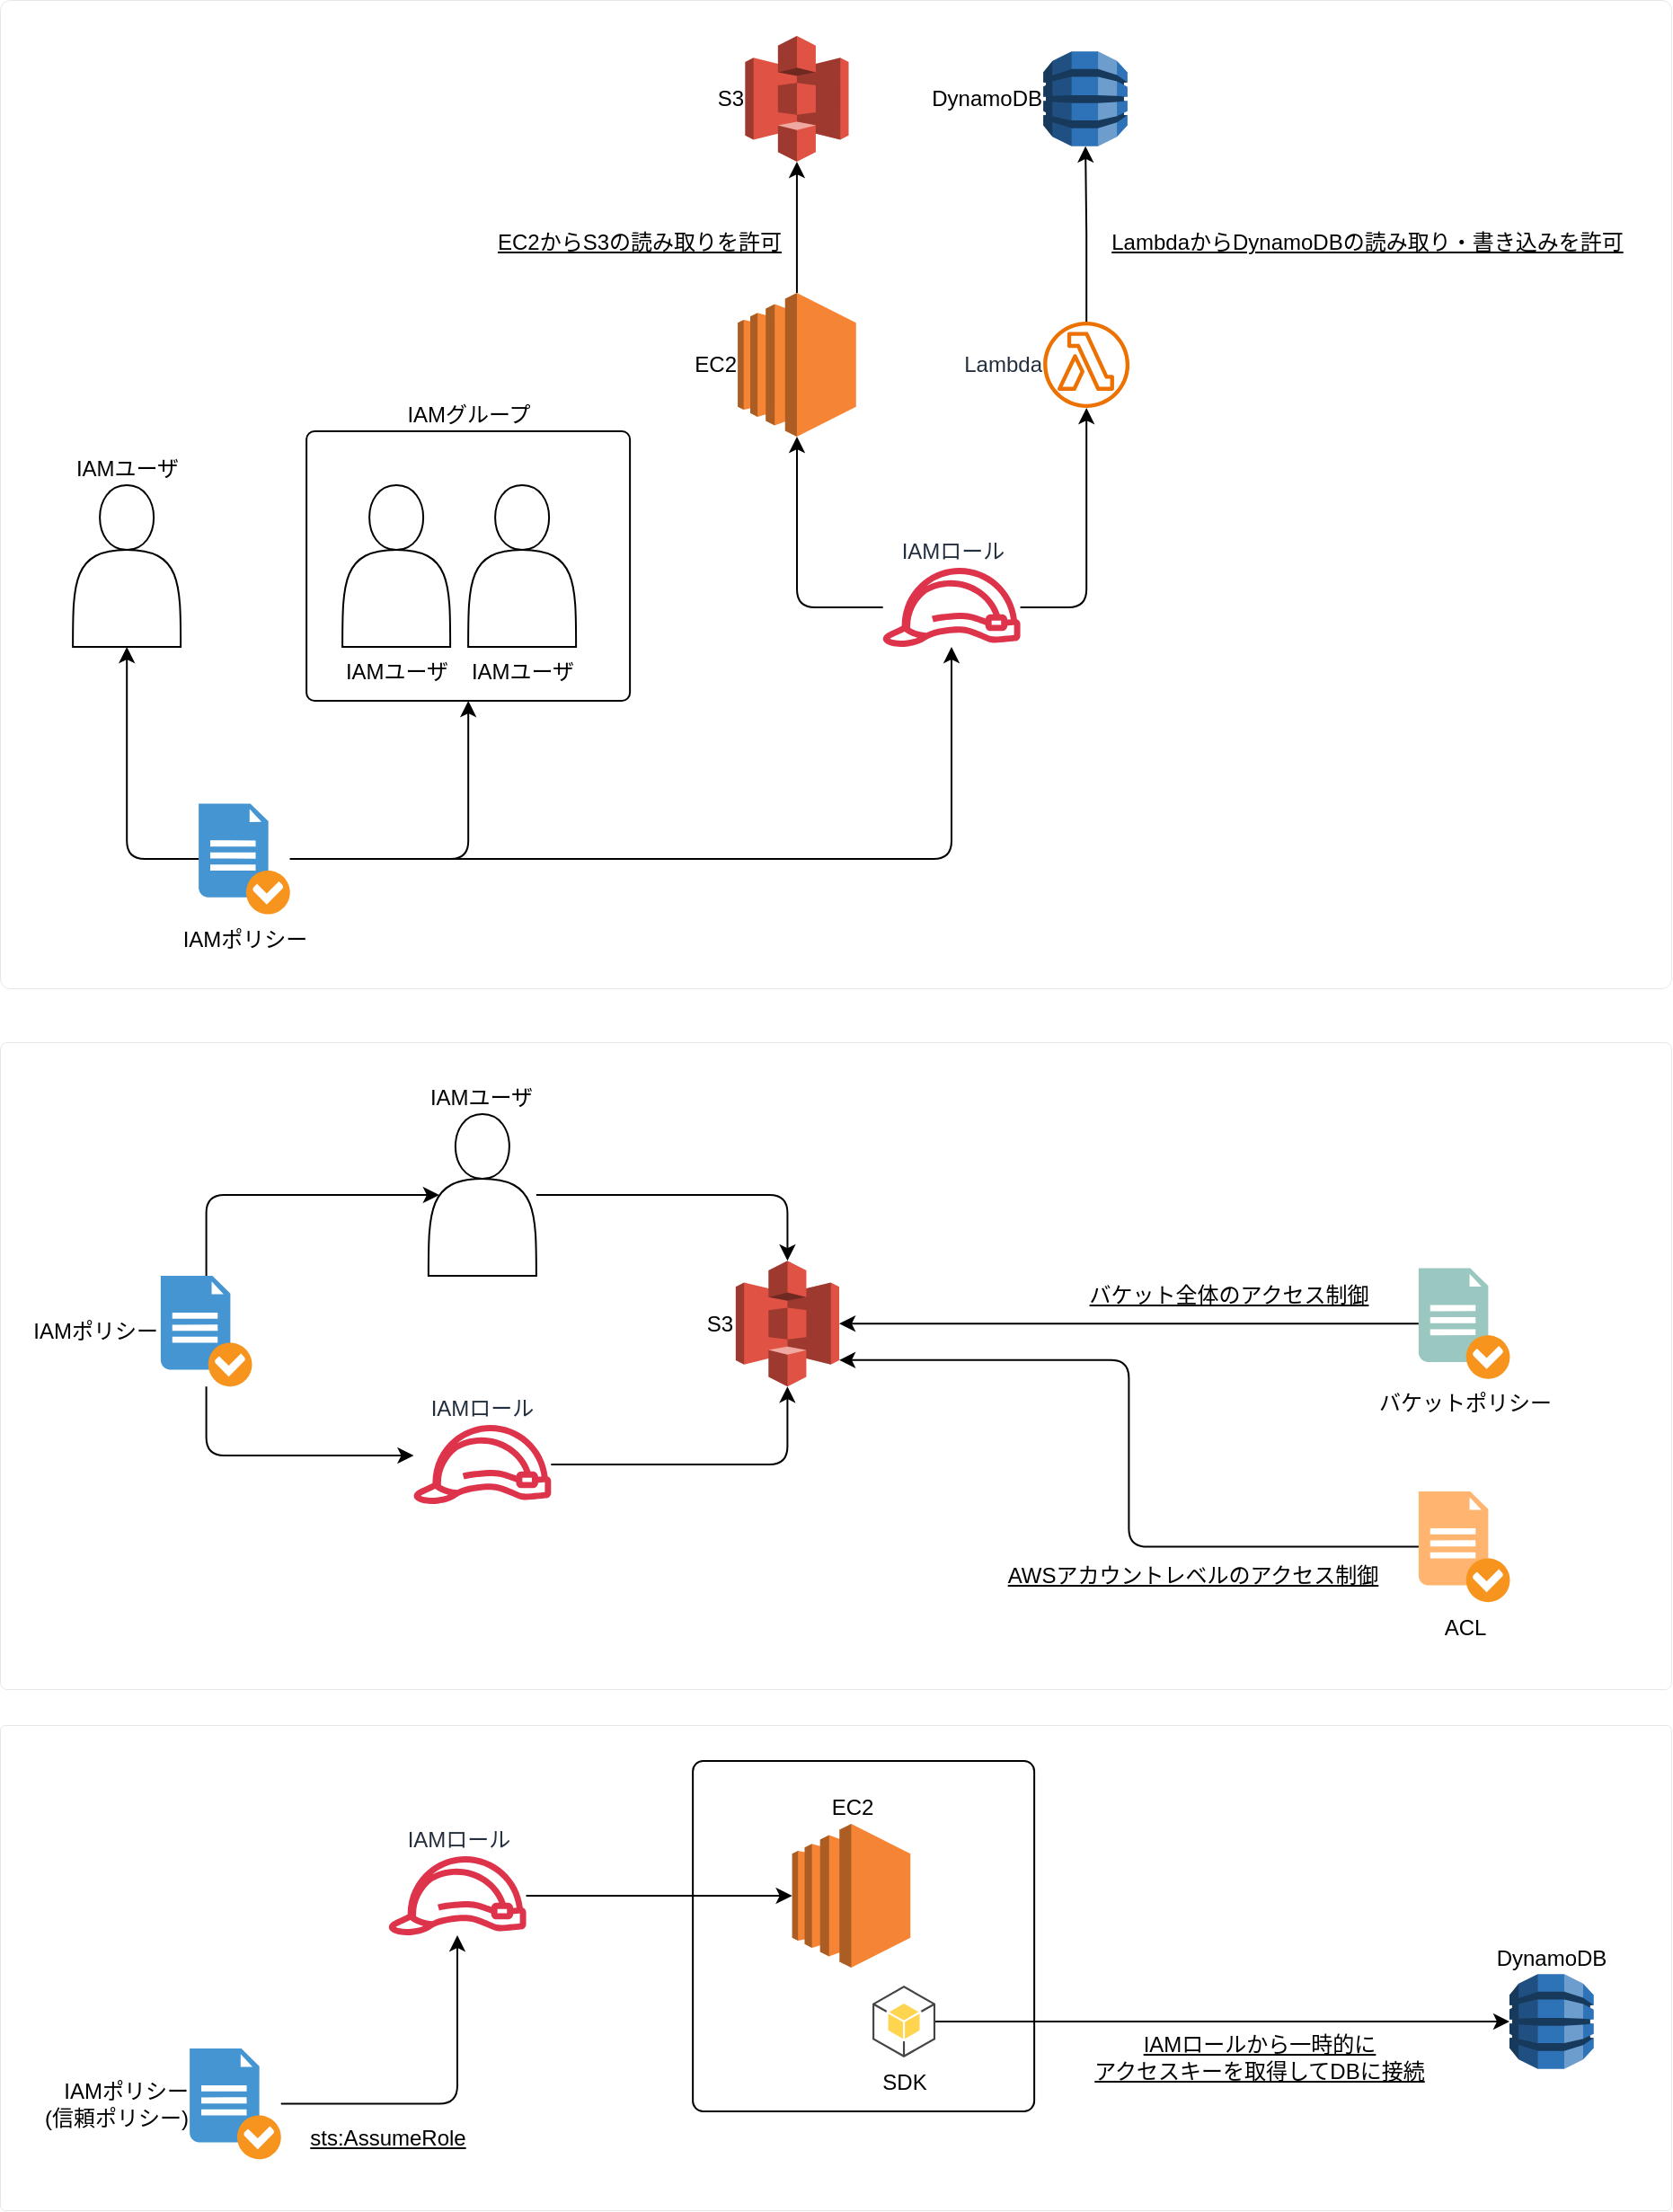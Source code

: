 <mxfile version="22.0.2" type="device">
  <diagram name="ページ1" id="vkcM3r6nJ632E6KDp74T">
    <mxGraphModel dx="1171" dy="868" grid="1" gridSize="10" guides="1" tooltips="1" connect="1" arrows="1" fold="1" page="1" pageScale="1" pageWidth="1169" pageHeight="827" math="0" shadow="0">
      <root>
        <mxCell id="0" />
        <mxCell id="1" parent="0" />
        <mxCell id="DBrZJsvyM4Kk2ztIJi5--62" value="" style="rounded=1;whiteSpace=wrap;html=1;fillColor=default;arcSize=1;labelPosition=center;verticalLabelPosition=top;align=center;verticalAlign=bottom;strokeColor=default;strokeWidth=0;" vertex="1" parent="1">
          <mxGeometry x="40" y="990" width="930" height="270" as="geometry" />
        </mxCell>
        <mxCell id="DBrZJsvyM4Kk2ztIJi5--61" value="" style="rounded=1;whiteSpace=wrap;html=1;fillColor=default;arcSize=1;labelPosition=center;verticalLabelPosition=top;align=center;verticalAlign=bottom;strokeColor=default;strokeWidth=0;" vertex="1" parent="1">
          <mxGeometry x="40" y="610" width="930" height="360" as="geometry" />
        </mxCell>
        <mxCell id="DBrZJsvyM4Kk2ztIJi5--60" value="" style="rounded=1;whiteSpace=wrap;html=1;fillColor=default;arcSize=1;labelPosition=center;verticalLabelPosition=top;align=center;verticalAlign=bottom;strokeColor=default;strokeWidth=0;" vertex="1" parent="1">
          <mxGeometry x="40" y="30" width="930" height="550" as="geometry" />
        </mxCell>
        <mxCell id="DBrZJsvyM4Kk2ztIJi5--1" value="IAMユーザ" style="shape=actor;whiteSpace=wrap;html=1;labelPosition=center;verticalLabelPosition=top;align=center;verticalAlign=bottom;" vertex="1" parent="1">
          <mxGeometry x="80.56" y="300" width="60" height="90" as="geometry" />
        </mxCell>
        <mxCell id="DBrZJsvyM4Kk2ztIJi5--7" style="edgeStyle=orthogonalEdgeStyle;rounded=1;orthogonalLoop=1;jettySize=auto;html=1;" edge="1" parent="1" source="DBrZJsvyM4Kk2ztIJi5--2" target="DBrZJsvyM4Kk2ztIJi5--6">
          <mxGeometry relative="1" as="geometry" />
        </mxCell>
        <mxCell id="DBrZJsvyM4Kk2ztIJi5--22" style="edgeStyle=orthogonalEdgeStyle;rounded=1;orthogonalLoop=1;jettySize=auto;html=1;" edge="1" parent="1" source="DBrZJsvyM4Kk2ztIJi5--2" target="DBrZJsvyM4Kk2ztIJi5--8">
          <mxGeometry relative="1" as="geometry" />
        </mxCell>
        <mxCell id="DBrZJsvyM4Kk2ztIJi5--2" value="IAMポリシー" style="shadow=0;dashed=0;html=1;strokeColor=none;fillColor=#4495D1;labelPosition=center;verticalLabelPosition=bottom;verticalAlign=top;align=center;outlineConnect=0;shape=mxgraph.veeam.checked_doc;" vertex="1" parent="1">
          <mxGeometry x="150.56" y="477.2" width="50.8" height="61.6" as="geometry" />
        </mxCell>
        <mxCell id="DBrZJsvyM4Kk2ztIJi5--3" style="edgeStyle=orthogonalEdgeStyle;rounded=1;orthogonalLoop=1;jettySize=auto;html=1;" edge="1" parent="1" source="DBrZJsvyM4Kk2ztIJi5--2" target="DBrZJsvyM4Kk2ztIJi5--1">
          <mxGeometry relative="1" as="geometry" />
        </mxCell>
        <mxCell id="DBrZJsvyM4Kk2ztIJi5--4" value="IAMユーザ" style="shape=actor;whiteSpace=wrap;html=1;labelPosition=center;verticalLabelPosition=bottom;align=center;verticalAlign=top;" vertex="1" parent="1">
          <mxGeometry x="230.56" y="300" width="60" height="90" as="geometry" />
        </mxCell>
        <mxCell id="DBrZJsvyM4Kk2ztIJi5--5" value="IAMユーザ" style="shape=actor;whiteSpace=wrap;html=1;labelPosition=center;verticalLabelPosition=bottom;align=center;verticalAlign=top;" vertex="1" parent="1">
          <mxGeometry x="300.56" y="300" width="60" height="90" as="geometry" />
        </mxCell>
        <mxCell id="DBrZJsvyM4Kk2ztIJi5--6" value="IAMグループ" style="rounded=1;whiteSpace=wrap;html=1;fillColor=none;arcSize=3;labelPosition=center;verticalLabelPosition=top;align=center;verticalAlign=bottom;" vertex="1" parent="1">
          <mxGeometry x="210.56" y="270" width="180" height="150" as="geometry" />
        </mxCell>
        <mxCell id="DBrZJsvyM4Kk2ztIJi5--15" style="edgeStyle=orthogonalEdgeStyle;rounded=1;orthogonalLoop=1;jettySize=auto;html=1;" edge="1" parent="1" source="DBrZJsvyM4Kk2ztIJi5--8" target="DBrZJsvyM4Kk2ztIJi5--13">
          <mxGeometry relative="1" as="geometry" />
        </mxCell>
        <mxCell id="DBrZJsvyM4Kk2ztIJi5--16" style="edgeStyle=orthogonalEdgeStyle;rounded=1;orthogonalLoop=1;jettySize=auto;html=1;" edge="1" parent="1" source="DBrZJsvyM4Kk2ztIJi5--8" target="DBrZJsvyM4Kk2ztIJi5--14">
          <mxGeometry relative="1" as="geometry" />
        </mxCell>
        <mxCell id="DBrZJsvyM4Kk2ztIJi5--8" value="IAMロール" style="sketch=0;outlineConnect=0;fontColor=#232F3E;gradientColor=none;fillColor=#DD344C;strokeColor=none;dashed=0;verticalLabelPosition=top;verticalAlign=bottom;align=center;html=1;fontSize=12;fontStyle=0;aspect=fixed;pointerEvents=1;shape=mxgraph.aws4.role;labelPosition=center;" vertex="1" parent="1">
          <mxGeometry x="530.56" y="346" width="78" height="44" as="geometry" />
        </mxCell>
        <mxCell id="DBrZJsvyM4Kk2ztIJi5--24" style="edgeStyle=orthogonalEdgeStyle;rounded=0;orthogonalLoop=1;jettySize=auto;html=1;" edge="1" parent="1" source="DBrZJsvyM4Kk2ztIJi5--13" target="DBrZJsvyM4Kk2ztIJi5--23">
          <mxGeometry relative="1" as="geometry" />
        </mxCell>
        <mxCell id="DBrZJsvyM4Kk2ztIJi5--13" value="EC2" style="outlineConnect=0;dashed=0;verticalLabelPosition=middle;verticalAlign=middle;align=right;html=1;shape=mxgraph.aws3.ec2;fillColor=#F58534;gradientColor=none;labelPosition=left;" vertex="1" parent="1">
          <mxGeometry x="450.56" y="193" width="65.81" height="80" as="geometry" />
        </mxCell>
        <mxCell id="DBrZJsvyM4Kk2ztIJi5--26" style="edgeStyle=orthogonalEdgeStyle;rounded=0;orthogonalLoop=1;jettySize=auto;html=1;" edge="1" parent="1" source="DBrZJsvyM4Kk2ztIJi5--14" target="DBrZJsvyM4Kk2ztIJi5--25">
          <mxGeometry relative="1" as="geometry" />
        </mxCell>
        <mxCell id="DBrZJsvyM4Kk2ztIJi5--14" value="Lambda" style="sketch=0;outlineConnect=0;fontColor=#232F3E;gradientColor=none;fillColor=#ED7100;strokeColor=none;dashed=0;verticalLabelPosition=middle;verticalAlign=middle;align=right;html=1;fontSize=12;fontStyle=0;aspect=fixed;pointerEvents=1;shape=mxgraph.aws4.lambda_function;labelPosition=left;" vertex="1" parent="1">
          <mxGeometry x="620.56" y="209" width="48" height="48" as="geometry" />
        </mxCell>
        <mxCell id="DBrZJsvyM4Kk2ztIJi5--23" value="S3" style="outlineConnect=0;dashed=0;verticalLabelPosition=middle;verticalAlign=middle;align=right;html=1;shape=mxgraph.aws3.s3;fillColor=#E05243;gradientColor=none;labelPosition=left;" vertex="1" parent="1">
          <mxGeometry x="454.68" y="50" width="57.58" height="70" as="geometry" />
        </mxCell>
        <mxCell id="DBrZJsvyM4Kk2ztIJi5--25" value="DynamoDB" style="outlineConnect=0;dashed=0;verticalLabelPosition=middle;verticalAlign=middle;align=right;html=1;shape=mxgraph.aws3.dynamo_db;fillColor=#2E73B8;gradientColor=none;labelPosition=left;" vertex="1" parent="1">
          <mxGeometry x="620.56" y="58.63" width="46.89" height="52.75" as="geometry" />
        </mxCell>
        <mxCell id="DBrZJsvyM4Kk2ztIJi5--28" value="EC2からS3の読み取りを許可" style="text;html=1;strokeColor=none;fillColor=none;align=center;verticalAlign=middle;whiteSpace=wrap;rounded=0;fontStyle=4" vertex="1" parent="1">
          <mxGeometry x="310.56" y="150" width="170" height="30" as="geometry" />
        </mxCell>
        <mxCell id="DBrZJsvyM4Kk2ztIJi5--29" value="LambdaからDynamoDBの読み取り・書き込みを許可" style="text;html=1;strokeColor=none;fillColor=none;align=center;verticalAlign=middle;whiteSpace=wrap;rounded=0;fontStyle=4" vertex="1" parent="1">
          <mxGeometry x="640.56" y="150" width="320" height="30" as="geometry" />
        </mxCell>
        <mxCell id="DBrZJsvyM4Kk2ztIJi5--30" value="S3" style="outlineConnect=0;dashed=0;verticalLabelPosition=middle;verticalAlign=middle;align=right;html=1;shape=mxgraph.aws3.s3;fillColor=#E05243;gradientColor=none;labelPosition=left;" vertex="1" parent="1">
          <mxGeometry x="449.44" y="731.6" width="57.58" height="70" as="geometry" />
        </mxCell>
        <mxCell id="DBrZJsvyM4Kk2ztIJi5--43" style="edgeStyle=orthogonalEdgeStyle;rounded=0;orthogonalLoop=1;jettySize=auto;html=1;" edge="1" parent="1" source="DBrZJsvyM4Kk2ztIJi5--32" target="DBrZJsvyM4Kk2ztIJi5--30">
          <mxGeometry relative="1" as="geometry" />
        </mxCell>
        <mxCell id="DBrZJsvyM4Kk2ztIJi5--32" value="バケットポリシー" style="shadow=0;dashed=0;html=1;strokeColor=none;fillColor=#9AC7BF;labelPosition=center;verticalLabelPosition=bottom;verticalAlign=top;align=center;outlineConnect=0;shape=mxgraph.veeam.checked_doc;" vertex="1" parent="1">
          <mxGeometry x="829.44" y="735.8" width="50.8" height="61.6" as="geometry" />
        </mxCell>
        <mxCell id="DBrZJsvyM4Kk2ztIJi5--38" style="edgeStyle=orthogonalEdgeStyle;rounded=1;orthogonalLoop=1;jettySize=auto;html=1;" edge="1" parent="1" source="DBrZJsvyM4Kk2ztIJi5--33" target="DBrZJsvyM4Kk2ztIJi5--36">
          <mxGeometry relative="1" as="geometry">
            <Array as="points">
              <mxPoint x="154.44" y="840" />
            </Array>
          </mxGeometry>
        </mxCell>
        <mxCell id="DBrZJsvyM4Kk2ztIJi5--33" value="IAMポリシー" style="shadow=0;dashed=0;html=1;strokeColor=none;fillColor=#4495D1;labelPosition=left;verticalLabelPosition=middle;verticalAlign=middle;align=right;outlineConnect=0;shape=mxgraph.veeam.checked_doc;" vertex="1" parent="1">
          <mxGeometry x="129.44" y="740" width="50.8" height="61.6" as="geometry" />
        </mxCell>
        <mxCell id="DBrZJsvyM4Kk2ztIJi5--34" value="ACL" style="shadow=0;dashed=0;html=1;strokeColor=none;fillColor=#FFB570;labelPosition=center;verticalLabelPosition=bottom;verticalAlign=top;align=center;outlineConnect=0;shape=mxgraph.veeam.checked_doc;" vertex="1" parent="1">
          <mxGeometry x="829.44" y="860" width="50.8" height="61.6" as="geometry" />
        </mxCell>
        <mxCell id="DBrZJsvyM4Kk2ztIJi5--35" value="IAMユーザ" style="shape=actor;whiteSpace=wrap;html=1;labelPosition=center;verticalLabelPosition=top;align=center;verticalAlign=bottom;" vertex="1" parent="1">
          <mxGeometry x="278.44" y="650" width="60" height="90" as="geometry" />
        </mxCell>
        <mxCell id="DBrZJsvyM4Kk2ztIJi5--40" style="edgeStyle=orthogonalEdgeStyle;rounded=1;orthogonalLoop=1;jettySize=auto;html=1;" edge="1" parent="1" source="DBrZJsvyM4Kk2ztIJi5--36" target="DBrZJsvyM4Kk2ztIJi5--30">
          <mxGeometry relative="1" as="geometry" />
        </mxCell>
        <mxCell id="DBrZJsvyM4Kk2ztIJi5--36" value="IAMロール" style="sketch=0;outlineConnect=0;fontColor=#232F3E;gradientColor=none;fillColor=#DD344C;strokeColor=none;dashed=0;verticalLabelPosition=top;verticalAlign=bottom;align=center;html=1;fontSize=12;fontStyle=0;aspect=fixed;pointerEvents=1;shape=mxgraph.aws4.role;labelPosition=center;" vertex="1" parent="1">
          <mxGeometry x="269.44" y="823" width="78" height="44" as="geometry" />
        </mxCell>
        <mxCell id="DBrZJsvyM4Kk2ztIJi5--39" style="edgeStyle=orthogonalEdgeStyle;rounded=1;orthogonalLoop=1;jettySize=auto;html=1;entryX=0.5;entryY=0;entryDx=0;entryDy=0;entryPerimeter=0;" edge="1" parent="1" source="DBrZJsvyM4Kk2ztIJi5--35" target="DBrZJsvyM4Kk2ztIJi5--30">
          <mxGeometry relative="1" as="geometry" />
        </mxCell>
        <mxCell id="DBrZJsvyM4Kk2ztIJi5--42" style="edgeStyle=orthogonalEdgeStyle;rounded=1;orthogonalLoop=1;jettySize=auto;html=1;entryX=0.1;entryY=0.5;entryDx=0;entryDy=0;entryPerimeter=0;" edge="1" parent="1" source="DBrZJsvyM4Kk2ztIJi5--33" target="DBrZJsvyM4Kk2ztIJi5--35">
          <mxGeometry relative="1" as="geometry">
            <Array as="points">
              <mxPoint x="154.44" y="695" />
            </Array>
          </mxGeometry>
        </mxCell>
        <mxCell id="DBrZJsvyM4Kk2ztIJi5--44" value="バケット全体のアクセス制御" style="text;html=1;strokeColor=none;fillColor=none;align=center;verticalAlign=middle;whiteSpace=wrap;rounded=0;fontStyle=4" vertex="1" parent="1">
          <mxGeometry x="629.44" y="735.8" width="190" height="30" as="geometry" />
        </mxCell>
        <mxCell id="DBrZJsvyM4Kk2ztIJi5--45" style="edgeStyle=orthogonalEdgeStyle;rounded=1;orthogonalLoop=1;jettySize=auto;html=1;entryX=1;entryY=0.79;entryDx=0;entryDy=0;entryPerimeter=0;" edge="1" parent="1" source="DBrZJsvyM4Kk2ztIJi5--34" target="DBrZJsvyM4Kk2ztIJi5--30">
          <mxGeometry relative="1" as="geometry" />
        </mxCell>
        <mxCell id="DBrZJsvyM4Kk2ztIJi5--46" value="AWSアカウントレベルのアクセス制御" style="text;html=1;strokeColor=none;fillColor=none;align=center;verticalAlign=middle;whiteSpace=wrap;rounded=0;fontStyle=4" vertex="1" parent="1">
          <mxGeometry x="589.44" y="891.6" width="230" height="30" as="geometry" />
        </mxCell>
        <mxCell id="DBrZJsvyM4Kk2ztIJi5--47" value="EC2" style="outlineConnect=0;dashed=0;verticalLabelPosition=top;verticalAlign=bottom;align=center;html=1;shape=mxgraph.aws3.ec2;fillColor=#F58534;gradientColor=none;labelPosition=center;" vertex="1" parent="1">
          <mxGeometry x="480.82" y="1045" width="65.81" height="80" as="geometry" />
        </mxCell>
        <mxCell id="DBrZJsvyM4Kk2ztIJi5--48" value="DynamoDB" style="outlineConnect=0;dashed=0;verticalLabelPosition=top;verticalAlign=bottom;align=center;html=1;shape=mxgraph.aws3.dynamo_db;fillColor=#2E73B8;gradientColor=none;labelPosition=center;" vertex="1" parent="1">
          <mxGeometry x="880" y="1128.63" width="46.89" height="52.75" as="geometry" />
        </mxCell>
        <mxCell id="DBrZJsvyM4Kk2ztIJi5--50" value="SDK" style="outlineConnect=0;dashed=0;verticalLabelPosition=bottom;verticalAlign=top;align=center;html=1;shape=mxgraph.aws3.android;fillColor=#FFD44F;gradientColor=none;" vertex="1" parent="1">
          <mxGeometry x="525.52" y="1135" width="35" height="40" as="geometry" />
        </mxCell>
        <mxCell id="DBrZJsvyM4Kk2ztIJi5--51" value="" style="rounded=1;whiteSpace=wrap;html=1;fillColor=none;arcSize=3;labelPosition=center;verticalLabelPosition=top;align=center;verticalAlign=bottom;" vertex="1" parent="1">
          <mxGeometry x="425.56" y="1010" width="190" height="195" as="geometry" />
        </mxCell>
        <mxCell id="DBrZJsvyM4Kk2ztIJi5--52" style="edgeStyle=orthogonalEdgeStyle;rounded=0;orthogonalLoop=1;jettySize=auto;html=1;entryX=0;entryY=0.5;entryDx=0;entryDy=0;entryPerimeter=0;exitX=1;exitY=0.5;exitDx=0;exitDy=0;exitPerimeter=0;" edge="1" parent="1" source="DBrZJsvyM4Kk2ztIJi5--50" target="DBrZJsvyM4Kk2ztIJi5--48">
          <mxGeometry relative="1" as="geometry">
            <mxPoint x="665.56" y="1155" as="sourcePoint" />
          </mxGeometry>
        </mxCell>
        <mxCell id="DBrZJsvyM4Kk2ztIJi5--54" style="edgeStyle=orthogonalEdgeStyle;rounded=0;orthogonalLoop=1;jettySize=auto;html=1;" edge="1" parent="1" source="DBrZJsvyM4Kk2ztIJi5--53" target="DBrZJsvyM4Kk2ztIJi5--47">
          <mxGeometry relative="1" as="geometry">
            <mxPoint x="375.56" y="1095" as="targetPoint" />
          </mxGeometry>
        </mxCell>
        <mxCell id="DBrZJsvyM4Kk2ztIJi5--53" value="IAMロール" style="sketch=0;outlineConnect=0;fontColor=#232F3E;gradientColor=none;fillColor=#DD344C;strokeColor=none;dashed=0;verticalLabelPosition=top;verticalAlign=bottom;align=center;html=1;fontSize=12;fontStyle=0;aspect=fixed;pointerEvents=1;shape=mxgraph.aws4.role;labelPosition=center;" vertex="1" parent="1">
          <mxGeometry x="255.56" y="1063" width="78" height="44" as="geometry" />
        </mxCell>
        <mxCell id="DBrZJsvyM4Kk2ztIJi5--57" style="edgeStyle=orthogonalEdgeStyle;rounded=1;orthogonalLoop=1;jettySize=auto;html=1;" edge="1" parent="1" source="DBrZJsvyM4Kk2ztIJi5--56" target="DBrZJsvyM4Kk2ztIJi5--53">
          <mxGeometry relative="1" as="geometry" />
        </mxCell>
        <mxCell id="DBrZJsvyM4Kk2ztIJi5--56" value="IAMポリシー&lt;br&gt;(信頼ポリシー)" style="shadow=0;dashed=0;html=1;strokeColor=none;fillColor=#4495D1;labelPosition=left;verticalLabelPosition=middle;verticalAlign=middle;align=right;outlineConnect=0;shape=mxgraph.veeam.checked_doc;" vertex="1" parent="1">
          <mxGeometry x="145.56" y="1170" width="50.8" height="61.6" as="geometry" />
        </mxCell>
        <mxCell id="DBrZJsvyM4Kk2ztIJi5--58" value="sts:AssumeRole" style="text;html=1;strokeColor=none;fillColor=none;align=center;verticalAlign=middle;whiteSpace=wrap;rounded=0;fontStyle=4" vertex="1" parent="1">
          <mxGeometry x="196.36" y="1205" width="120" height="30" as="geometry" />
        </mxCell>
        <mxCell id="DBrZJsvyM4Kk2ztIJi5--59" value="IAMロールから一時的に&lt;br&gt;アクセスキーを取得してDBに接続" style="text;html=1;strokeColor=none;fillColor=none;align=center;verticalAlign=middle;whiteSpace=wrap;rounded=0;fontStyle=4" vertex="1" parent="1">
          <mxGeometry x="625.56" y="1160" width="230" height="30" as="geometry" />
        </mxCell>
      </root>
    </mxGraphModel>
  </diagram>
</mxfile>
